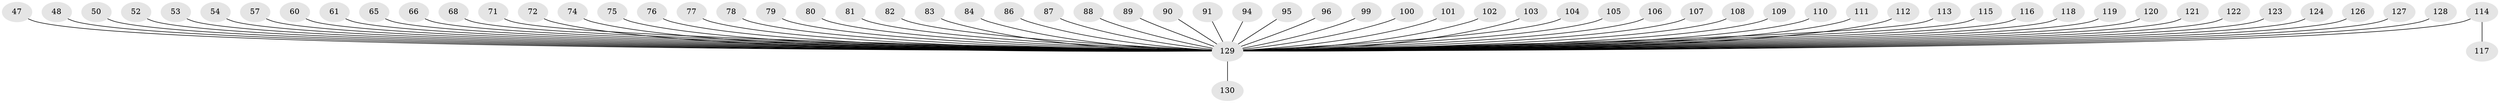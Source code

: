 // original degree distribution, {14: 0.007692307692307693, 4: 0.023076923076923078, 3: 0.06153846153846154, 11: 0.007692307692307693, 12: 0.007692307692307693, 1: 0.6538461538461539, 6: 0.007692307692307693, 5: 0.023076923076923078, 15: 0.007692307692307693, 2: 0.18461538461538463, 9: 0.007692307692307693, 7: 0.007692307692307693}
// Generated by graph-tools (version 1.1) at 2025/47/03/09/25 04:47:07]
// undirected, 65 vertices, 64 edges
graph export_dot {
graph [start="1"]
  node [color=gray90,style=filled];
  47;
  48;
  50;
  52;
  53;
  54;
  57;
  60;
  61;
  65;
  66;
  68;
  71;
  72;
  74;
  75;
  76;
  77;
  78;
  79;
  80;
  81;
  82;
  83;
  84;
  86;
  87;
  88;
  89;
  90;
  91;
  94;
  95;
  96;
  99;
  100;
  101;
  102;
  103;
  104;
  105;
  106;
  107;
  108;
  109;
  110;
  111;
  112;
  113;
  114;
  115;
  116;
  117;
  118;
  119;
  120;
  121;
  122;
  123;
  124;
  126;
  127;
  128;
  129 [super="+70+97+56+98+125+45"];
  130;
  47 -- 129;
  48 -- 129;
  50 -- 129;
  52 -- 129;
  53 -- 129;
  54 -- 129;
  57 -- 129;
  60 -- 129;
  61 -- 129;
  65 -- 129;
  66 -- 129;
  68 -- 129;
  71 -- 129;
  72 -- 129;
  74 -- 129;
  75 -- 129;
  76 -- 129;
  77 -- 129;
  78 -- 129;
  79 -- 129;
  80 -- 129;
  81 -- 129;
  82 -- 129;
  83 -- 129;
  84 -- 129;
  86 -- 129;
  87 -- 129;
  88 -- 129;
  89 -- 129;
  90 -- 129;
  91 -- 129;
  94 -- 129;
  95 -- 129;
  96 -- 129;
  99 -- 129;
  100 -- 129;
  101 -- 129;
  102 -- 129;
  103 -- 129;
  104 -- 129;
  105 -- 129;
  106 -- 129;
  107 -- 129;
  108 -- 129;
  109 -- 129;
  110 -- 129;
  111 -- 129;
  112 -- 129;
  113 -- 129;
  114 -- 117;
  114 -- 129;
  115 -- 129;
  116 -- 129;
  118 -- 129;
  119 -- 129;
  120 -- 129;
  121 -- 129;
  122 -- 129;
  123 -- 129;
  124 -- 129;
  126 -- 129;
  127 -- 129;
  128 -- 129;
  129 -- 130;
}
